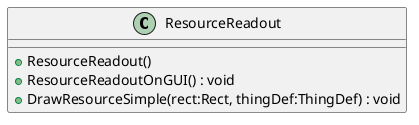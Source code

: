 @startuml
class ResourceReadout {
    + ResourceReadout()
    + ResourceReadoutOnGUI() : void
    + DrawResourceSimple(rect:Rect, thingDef:ThingDef) : void
}
@enduml
